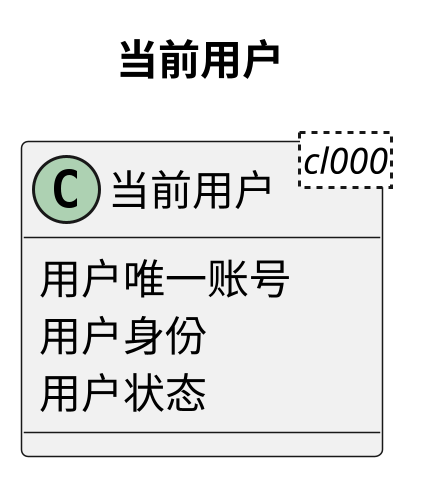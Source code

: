 @startuml
scale 3
title 当前用户
class "当前用户" as cl000 <cl000>{
    用户唯一账号
    用户身份
    用户状态
}
@enduml

@startuml
scale 3
title 企业
class "企业" as cl001 <cl001>{
    唯一标识
    账号
    手机号
    登录密码
    交易密码
    企业名称
    企业LOGO
    企业授权声明
    账户
    所属行业
    提供材料
    企业简介
    企业类型
    工商登录号
    商业执照注册号
    单位所在地
    住所
    经营模式
    主营业务
    经营范围
    有效期
    注册时间
    注册金额
    单位电话
    邮编
    通信地址
    企业信息来源
    法人姓名
    法人归属地
    法人电话
    法人身份证号
    证件有效期
    身份证类型
    身份证图片
    企业法人营业执照
    企业证照
    组织机构代码证
}
@enduml

@startuml
scale 3
title 企业证照
class "企业证照" as cl002 <cl002>{
    唯一标识
    证照名称
    证照简介
    证照图片
    企业唯一标识
}
@enduml